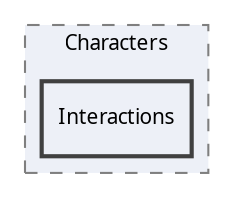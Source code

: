 digraph "Interactions"
{
 // LATEX_PDF_SIZE
  edge [fontname="Calibrii",fontsize="10",labelfontname="Calibrii",labelfontsize="10"];
  node [fontname="Calibrii",fontsize="10",shape=record];
  compound=true
  subgraph clusterdir_d246d505dd15704a91f1b72223078db8 {
    graph [ bgcolor="#edf0f7", pencolor="grey50", style="filled,dashed,", label="Characters", fontname="Calibrii", fontsize="10", URL="dir_d246d505dd15704a91f1b72223078db8.html"]
  dir_69dbbbb9589ecbea7c0f11573d862e6e [shape=box, label="Interactions", style="filled,bold,", fillcolor="#edf0f7", color="grey25", URL="dir_69dbbbb9589ecbea7c0f11573d862e6e.html"];
  }
}
